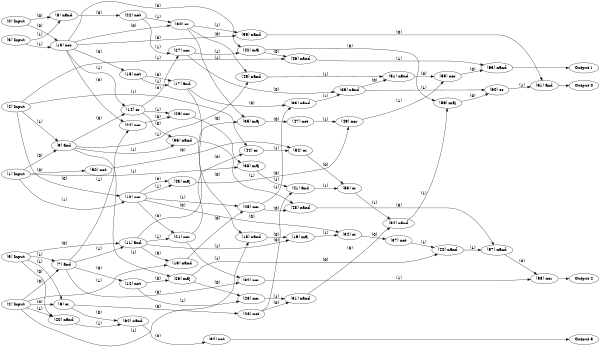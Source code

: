 digraph NeuralNetwork {
rankdir=LR;
size="4,3";
center = true;
node0 [label="(0) Input", color=black, labelfontcolor=black, fontcolor=black];
node1 [label="(1) Input", color=black, labelfontcolor=black, fontcolor=black];
node2 [label="(2) Input", color=black, labelfontcolor=black, fontcolor=black];
node3 [label="(3) Input", color=black, labelfontcolor=black, fontcolor=black];
node4 [label="(4) Input", color=black, labelfontcolor=black, fontcolor=black];
node5 [label="(5) Input", color=black, labelfontcolor=black, fontcolor=black];
node6 [label="(6) or", color=black, labelfontcolor=black, fontcolor=black];
node2 -> node6 [label=" (0)", labelfontcolor=black, fontcolor=black, bold=true, color=black];
node5 -> node6 [label=" (1)", labelfontcolor=black, fontcolor=black, bold=true, color=black];
node7 [label="(7) and", color=black, labelfontcolor=black, fontcolor=black];
node2 -> node7 [label=" (0)", labelfontcolor=black, fontcolor=black, bold=true, color=black];
node5 -> node7 [label=" (1)", labelfontcolor=black, fontcolor=black, bold=true, color=black];
node8 [label="(8) nand", color=black, labelfontcolor=black, fontcolor=black];
node0 -> node8 [label=" (0)", labelfontcolor=black, fontcolor=black, bold=true, color=black];
node3 -> node8 [label=" (1)", labelfontcolor=black, fontcolor=black, bold=true, color=black];
node9 [label="(9) and", color=black, labelfontcolor=black, fontcolor=black];
node1 -> node9 [label=" (0)", labelfontcolor=black, fontcolor=black, bold=true, color=black];
node4 -> node9 [label=" (1)", labelfontcolor=black, fontcolor=black, bold=true, color=black];
node10 [label="(10) nor", color=black, labelfontcolor=black, fontcolor=black];
node4 -> node10 [label=" (0)", labelfontcolor=black, fontcolor=black, bold=true, color=black];
node1 -> node10 [label=" (1)", labelfontcolor=black, fontcolor=black, bold=true, color=black];
node11 [label="(11) and", color=black, labelfontcolor=black, fontcolor=black];
node5 -> node11 [label=" (0)", labelfontcolor=black, fontcolor=black, bold=true, color=black];
node7 -> node11 [label=" (1)", labelfontcolor=black, fontcolor=black, bold=true, color=black];
node12 [label="(12) not", color=black, labelfontcolor=black, fontcolor=black];
node7 -> node12 [label=" (0)", labelfontcolor=black, fontcolor=black, bold=true, color=black];
node13 [label="(13) nor", color=black, labelfontcolor=black, fontcolor=black];
node0 -> node13 [label=" (0)", labelfontcolor=black, fontcolor=black, bold=true, color=black];
node3 -> node13 [label=" (1)", labelfontcolor=black, fontcolor=black, bold=true, color=black];
node14 [label="(14) or", color=black, labelfontcolor=black, fontcolor=black];
node9 -> node14 [label=" (0)", labelfontcolor=black, fontcolor=black, bold=true, color=black];
node13 -> node14 [label=" (1)", labelfontcolor=black, fontcolor=black, bold=true, color=black];
node15 [label="(15) not", color=black, labelfontcolor=black, fontcolor=black];
node13 -> node15 [label=" (0)", labelfontcolor=black, fontcolor=black, bold=true, color=black];
node16 [label="(16) nand", color=black, labelfontcolor=black, fontcolor=black];
node11 -> node16 [label=" (0)", labelfontcolor=black, fontcolor=black, bold=true, color=black];
node2 -> node16 [label=" (1)", labelfontcolor=black, fontcolor=black, bold=true, color=black];
node17 [label="(17) and", color=black, labelfontcolor=black, fontcolor=black];
node15 -> node17 [label=" (0)", labelfontcolor=black, fontcolor=black, bold=true, color=black];
node15 -> node17 [label=" (1)", labelfontcolor=black, fontcolor=black, bold=true, color=black];
node18 [label="(18) nand", color=black, labelfontcolor=black, fontcolor=black];
node17 -> node18 [label=" (0)", labelfontcolor=black, fontcolor=black, bold=true, color=black];
node2 -> node18 [label=" (1)", labelfontcolor=black, fontcolor=black, bold=true, color=black];
node19 [label="(19) maj", color=black, labelfontcolor=black, fontcolor=black];
node18 -> node19 [label=" (0)", labelfontcolor=black, fontcolor=black, bold=true, color=black];
node11 -> node19 [label=" (1)", labelfontcolor=black, fontcolor=black, bold=true, color=black];
node20 [label="(20) nand", color=black, labelfontcolor=black, fontcolor=black];
node5 -> node20 [label=" (0)", labelfontcolor=black, fontcolor=black, bold=true, color=black];
node2 -> node20 [label=" (1)", labelfontcolor=black, fontcolor=black, bold=true, color=black];
node21 [label="(21) nor", color=black, labelfontcolor=black, fontcolor=black];
node10 -> node21 [label=" (0)", labelfontcolor=black, fontcolor=black, bold=true, color=black];
node11 -> node21 [label=" (1)", labelfontcolor=black, fontcolor=black, bold=true, color=black];
node22 [label="(22) not", color=black, labelfontcolor=black, fontcolor=black];
node8 -> node22 [label=" (0)", labelfontcolor=black, fontcolor=black, bold=true, color=black];
node23 [label="(23) not", color=black, labelfontcolor=black, fontcolor=black];
node6 -> node23 [label=" (0)", labelfontcolor=black, fontcolor=black, bold=true, color=black];
node24 [label="(24) nor", color=black, labelfontcolor=black, fontcolor=black];
node13 -> node24 [label=" (0)", labelfontcolor=black, fontcolor=black, bold=true, color=black];
node7 -> node24 [label=" (1)", labelfontcolor=black, fontcolor=black, bold=true, color=black];
node25 [label="(25) nor", color=black, labelfontcolor=black, fontcolor=black];
node16 -> node25 [label=" (0)", labelfontcolor=black, fontcolor=black, bold=true, color=black];
node10 -> node25 [label=" (1)", labelfontcolor=black, fontcolor=black, bold=true, color=black];
node26 [label="(26) maj", color=black, labelfontcolor=black, fontcolor=black];
node12 -> node26 [label=" (0)", labelfontcolor=black, fontcolor=black, bold=true, color=black];
node9 -> node26 [label=" (1)", labelfontcolor=black, fontcolor=black, bold=true, color=black];
node27 [label="(27) nor", color=black, labelfontcolor=black, fontcolor=black];
node14 -> node27 [label=" (0)", labelfontcolor=black, fontcolor=black, bold=true, color=black];
node22 -> node27 [label=" (1)", labelfontcolor=black, fontcolor=black, bold=true, color=black];
node28 [label="(28) nor", color=black, labelfontcolor=black, fontcolor=black];
node26 -> node28 [label=" (0)", labelfontcolor=black, fontcolor=black, bold=true, color=black];
node12 -> node28 [label=" (1)", labelfontcolor=black, fontcolor=black, bold=true, color=black];
node29 [label="(29) nor", color=black, labelfontcolor=black, fontcolor=black];
node24 -> node29 [label=" (0)", labelfontcolor=black, fontcolor=black, bold=true, color=black];
node14 -> node29 [label=" (1)", labelfontcolor=black, fontcolor=black, bold=true, color=black];
node30 [label="(30) or", color=black, labelfontcolor=black, fontcolor=black];
node13 -> node30 [label=" (0)", labelfontcolor=black, fontcolor=black, bold=true, color=black];
node22 -> node30 [label=" (1)", labelfontcolor=black, fontcolor=black, bold=true, color=black];
node31 [label="(31) nand", color=black, labelfontcolor=black, fontcolor=black];
node23 -> node31 [label=" (0)", labelfontcolor=black, fontcolor=black, bold=true, color=black];
node28 -> node31 [label=" (1)", labelfontcolor=black, fontcolor=black, bold=true, color=black];
node32 [label="(32) nor", color=black, labelfontcolor=black, fontcolor=black];
node7 -> node32 [label=" (0)", labelfontcolor=black, fontcolor=black, bold=true, color=black];
node21 -> node32 [label=" (1)", labelfontcolor=black, fontcolor=black, bold=true, color=black];
node33 [label="(33) nand", color=black, labelfontcolor=black, fontcolor=black];
node17 -> node33 [label=" (0)", labelfontcolor=black, fontcolor=black, bold=true, color=black];
node25 -> node33 [label=" (1)", labelfontcolor=black, fontcolor=black, bold=true, color=black];
node34 [label="(34) or", color=black, labelfontcolor=black, fontcolor=black];
node10 -> node34 [label=" (0)", labelfontcolor=black, fontcolor=black, bold=true, color=black];
node19 -> node34 [label=" (1)", labelfontcolor=black, fontcolor=black, bold=true, color=black];
node35 [label="(35) maj", color=black, labelfontcolor=black, fontcolor=black];
node11 -> node35 [label=" (0)", labelfontcolor=black, fontcolor=black, bold=true, color=black];
node30 -> node35 [label=" (1)", labelfontcolor=black, fontcolor=black, bold=true, color=black];
node36 [label="(36) nand", color=black, labelfontcolor=black, fontcolor=black];
node14 -> node36 [label=" (0)", labelfontcolor=black, fontcolor=black, bold=true, color=black];
node9 -> node36 [label=" (1)", labelfontcolor=black, fontcolor=black, bold=true, color=black];
node37 [label="(37) not", color=black, labelfontcolor=black, fontcolor=black];
node34 -> node37 [label=" (0)", labelfontcolor=black, fontcolor=black, bold=true, color=black];
node38 [label="(38) maj", color=black, labelfontcolor=black, fontcolor=black];
node29 -> node38 [label=" (0)", labelfontcolor=black, fontcolor=black, bold=true, color=black];
node1 -> node38 [label=" (1)", labelfontcolor=black, fontcolor=black, bold=true, color=black];
node39 [label="(39) nand", color=black, labelfontcolor=black, fontcolor=black];
node27 -> node39 [label=" (0)", labelfontcolor=black, fontcolor=black, bold=true, color=black];
node33 -> node39 [label=" (1)", labelfontcolor=black, fontcolor=black, bold=true, color=black];
node40 [label="(40) nand", color=black, labelfontcolor=black, fontcolor=black];
node26 -> node40 [label=" (0)", labelfontcolor=black, fontcolor=black, bold=true, color=black];
node37 -> node40 [label=" (1)", labelfontcolor=black, fontcolor=black, bold=true, color=black];
node41 [label="(41) and", color=black, labelfontcolor=black, fontcolor=black];
node23 -> node41 [label=" (0)", labelfontcolor=black, fontcolor=black, bold=true, color=black];
node38 -> node41 [label=" (1)", labelfontcolor=black, fontcolor=black, bold=true, color=black];
node42 [label="(42) maj", color=black, labelfontcolor=black, fontcolor=black];
node13 -> node42 [label=" (0)", labelfontcolor=black, fontcolor=black, bold=true, color=black];
node27 -> node42 [label=" (1)", labelfontcolor=black, fontcolor=black, bold=true, color=black];
node43 [label="(43) maj", color=black, labelfontcolor=black, fontcolor=black];
node10 -> node43 [label=" (0)", labelfontcolor=black, fontcolor=black, bold=true, color=black];
node10 -> node43 [label=" (1)", labelfontcolor=black, fontcolor=black, bold=true, color=black];
node44 [label="(44) or", color=black, labelfontcolor=black, fontcolor=black];
node21 -> node44 [label=" (0)", labelfontcolor=black, fontcolor=black, bold=true, color=black];
node4 -> node44 [label=" (1)", labelfontcolor=black, fontcolor=black, bold=true, color=black];
node45 [label="(45) nand", color=black, labelfontcolor=black, fontcolor=black];
node30 -> node45 [label=" (0)", labelfontcolor=black, fontcolor=black, bold=true, color=black];
node9 -> node45 [label=" (1)", labelfontcolor=black, fontcolor=black, bold=true, color=black];
node46 [label="(46) nand", color=black, labelfontcolor=black, fontcolor=black];
node42 -> node46 [label=" (0)", labelfontcolor=black, fontcolor=black, bold=true, color=black];
node4 -> node46 [label=" (1)", labelfontcolor=black, fontcolor=black, bold=true, color=black];
node47 [label="(47) not", color=black, labelfontcolor=black, fontcolor=black];
node35 -> node47 [label=" (0)", labelfontcolor=black, fontcolor=black, bold=true, color=black];
node48 [label="(48) nand", color=black, labelfontcolor=black, fontcolor=black];
node25 -> node48 [label=" (0)", labelfontcolor=black, fontcolor=black, bold=true, color=black];
node36 -> node48 [label=" (1)", labelfontcolor=black, fontcolor=black, bold=true, color=black];
node49 [label="(49) nor", color=black, labelfontcolor=black, fontcolor=black];
node43 -> node49 [label=" (0)", labelfontcolor=black, fontcolor=black, bold=true, color=black];
node47 -> node49 [label=" (1)", labelfontcolor=black, fontcolor=black, bold=true, color=black];
node50 [label="(50) not", color=black, labelfontcolor=black, fontcolor=black];
node1 -> node50 [label=" (0)", labelfontcolor=black, fontcolor=black, bold=true, color=black];
node51 [label="(51) nand", color=black, labelfontcolor=black, fontcolor=black];
node39 -> node51 [label=" (0)", labelfontcolor=black, fontcolor=black, bold=true, color=black];
node45 -> node51 [label=" (1)", labelfontcolor=black, fontcolor=black, bold=true, color=black];
node52 [label="(52) or", color=black, labelfontcolor=black, fontcolor=black];
node50 -> node52 [label=" (0)", labelfontcolor=black, fontcolor=black, bold=true, color=black];
node44 -> node52 [label=" (1)", labelfontcolor=black, fontcolor=black, bold=true, color=black];
node53 [label="(53) or", color=black, labelfontcolor=black, fontcolor=black];
node52 -> node53 [label=" (0)", labelfontcolor=black, fontcolor=black, bold=true, color=black];
node41 -> node53 [label=" (1)", labelfontcolor=black, fontcolor=black, bold=true, color=black];
node54 [label="(54) nand", color=black, labelfontcolor=black, fontcolor=black];
node31 -> node54 [label=" (0)", labelfontcolor=black, fontcolor=black, bold=true, color=black];
node53 -> node54 [label=" (1)", labelfontcolor=black, fontcolor=black, bold=true, color=black];
node55 [label="(55) nor", color=black, labelfontcolor=black, fontcolor=black];
node51 -> node55 [label=" (0)", labelfontcolor=black, fontcolor=black, bold=true, color=black];
node49 -> node55 [label=" (1)", labelfontcolor=black, fontcolor=black, bold=true, color=black];
node56 [label="(56) maj", color=black, labelfontcolor=black, fontcolor=black];
node42 -> node56 [label=" (0)", labelfontcolor=black, fontcolor=black, bold=true, color=black];
node54 -> node56 [label=" (1)", labelfontcolor=black, fontcolor=black, bold=true, color=black];
node57 [label="(57) nand", color=black, labelfontcolor=black, fontcolor=black];
node48 -> node57 [label=" (0)", labelfontcolor=black, fontcolor=black, bold=true, color=black];
node40 -> node57 [label=" (1)", labelfontcolor=black, fontcolor=black, bold=true, color=black];
node58 [label="(58) nor", color=black, labelfontcolor=black, fontcolor=black];
node57 -> node58 [label=" (0)", labelfontcolor=black, fontcolor=black, bold=true, color=black];
node32 -> node58 [label=" (1)", labelfontcolor=black, fontcolor=black, bold=true, color=black];
node59 [label="(59) nand", color=black, labelfontcolor=black, fontcolor=black];
node13 -> node59 [label=" (0)", labelfontcolor=black, fontcolor=black, bold=true, color=black];
node30 -> node59 [label=" (1)", labelfontcolor=black, fontcolor=black, bold=true, color=black];
node60 [label="(60) or", color=black, labelfontcolor=black, fontcolor=black];
node56 -> node60 [label=" (0)", labelfontcolor=black, fontcolor=black, bold=true, color=black];
node39 -> node60 [label=" (1)", labelfontcolor=black, fontcolor=black, bold=true, color=black];
node61 [label="(61) and", color=black, labelfontcolor=black, fontcolor=black];
node59 -> node61 [label=" (0)", labelfontcolor=black, fontcolor=black, bold=true, color=black];
node60 -> node61 [label=" (1)", labelfontcolor=black, fontcolor=black, bold=true, color=black];
node62 [label="(62) nand", color=black, labelfontcolor=black, fontcolor=black];
node6 -> node62 [label=" (0)", labelfontcolor=black, fontcolor=black, bold=true, color=black];
node20 -> node62 [label=" (1)", labelfontcolor=black, fontcolor=black, bold=true, color=black];
node63 [label="(63) nand", color=black, labelfontcolor=black, fontcolor=black];
node55 -> node63 [label=" (0)", labelfontcolor=black, fontcolor=black, bold=true, color=black];
node46 -> node63 [label=" (1)", labelfontcolor=black, fontcolor=black, bold=true, color=black];
node64 [label="(64) not", color=black, labelfontcolor=black, fontcolor=black];
node62 -> node64 [label=" (0)", labelfontcolor=black, fontcolor=black, bold=true, color=black];
node65 [label="Output 0", color=black, labelfontcolor=black, fontcolor=black];
node61 -> node65 [labelfontcolor=black, fontcolor=black, bold=true, color=black];
node66 [label="Output 1", color=black, labelfontcolor=black, fontcolor=black];
node63 -> node66 [labelfontcolor=black, fontcolor=black, bold=true, color=black];
node67 [label="Output 2", color=black, labelfontcolor=black, fontcolor=black];
node58 -> node67 [labelfontcolor=black, fontcolor=black, bold=true, color=black];
node68 [label="Output 3", color=black, labelfontcolor=black, fontcolor=black];
node64 -> node68 [labelfontcolor=black, fontcolor=black, bold=true, color=black];
{ rank = source; "node0"; "node1"; "node2"; "node3"; "node4"; "node5"; }
{ rank = max;"node65";"node66";"node67";"node68"; }
}